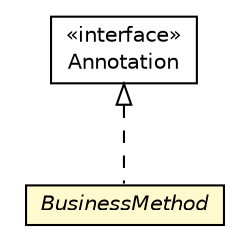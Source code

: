#!/usr/local/bin/dot
#
# Class diagram 
# Generated by UMLGraph version R5_6-24-gf6e263 (http://www.umlgraph.org/)
#

digraph G {
	edge [fontname="Helvetica",fontsize=10,labelfontname="Helvetica",labelfontsize=10];
	node [fontname="Helvetica",fontsize=10,shape=plaintext];
	nodesep=0.25;
	ranksep=0.5;
	// net.trajano.app.BusinessMethod
	c338 [label=<<table title="net.trajano.app.BusinessMethod" border="0" cellborder="1" cellspacing="0" cellpadding="2" port="p" bgcolor="lemonChiffon" href="./BusinessMethod.html">
		<tr><td><table border="0" cellspacing="0" cellpadding="1">
<tr><td align="center" balign="center"><font face="Helvetica-Oblique"> BusinessMethod </font></td></tr>
		</table></td></tr>
		</table>>, URL="./BusinessMethod.html", fontname="Helvetica", fontcolor="black", fontsize=10.0];
	//net.trajano.app.BusinessMethod implements java.lang.annotation.Annotation
	c346:p -> c338:p [dir=back,arrowtail=empty,style=dashed];
	// java.lang.annotation.Annotation
	c346 [label=<<table title="java.lang.annotation.Annotation" border="0" cellborder="1" cellspacing="0" cellpadding="2" port="p" href="http://java.sun.com/j2se/1.4.2/docs/api/java/lang/annotation/Annotation.html">
		<tr><td><table border="0" cellspacing="0" cellpadding="1">
<tr><td align="center" balign="center"> &#171;interface&#187; </td></tr>
<tr><td align="center" balign="center"> Annotation </td></tr>
		</table></td></tr>
		</table>>, URL="http://java.sun.com/j2se/1.4.2/docs/api/java/lang/annotation/Annotation.html", fontname="Helvetica", fontcolor="black", fontsize=10.0];
}

